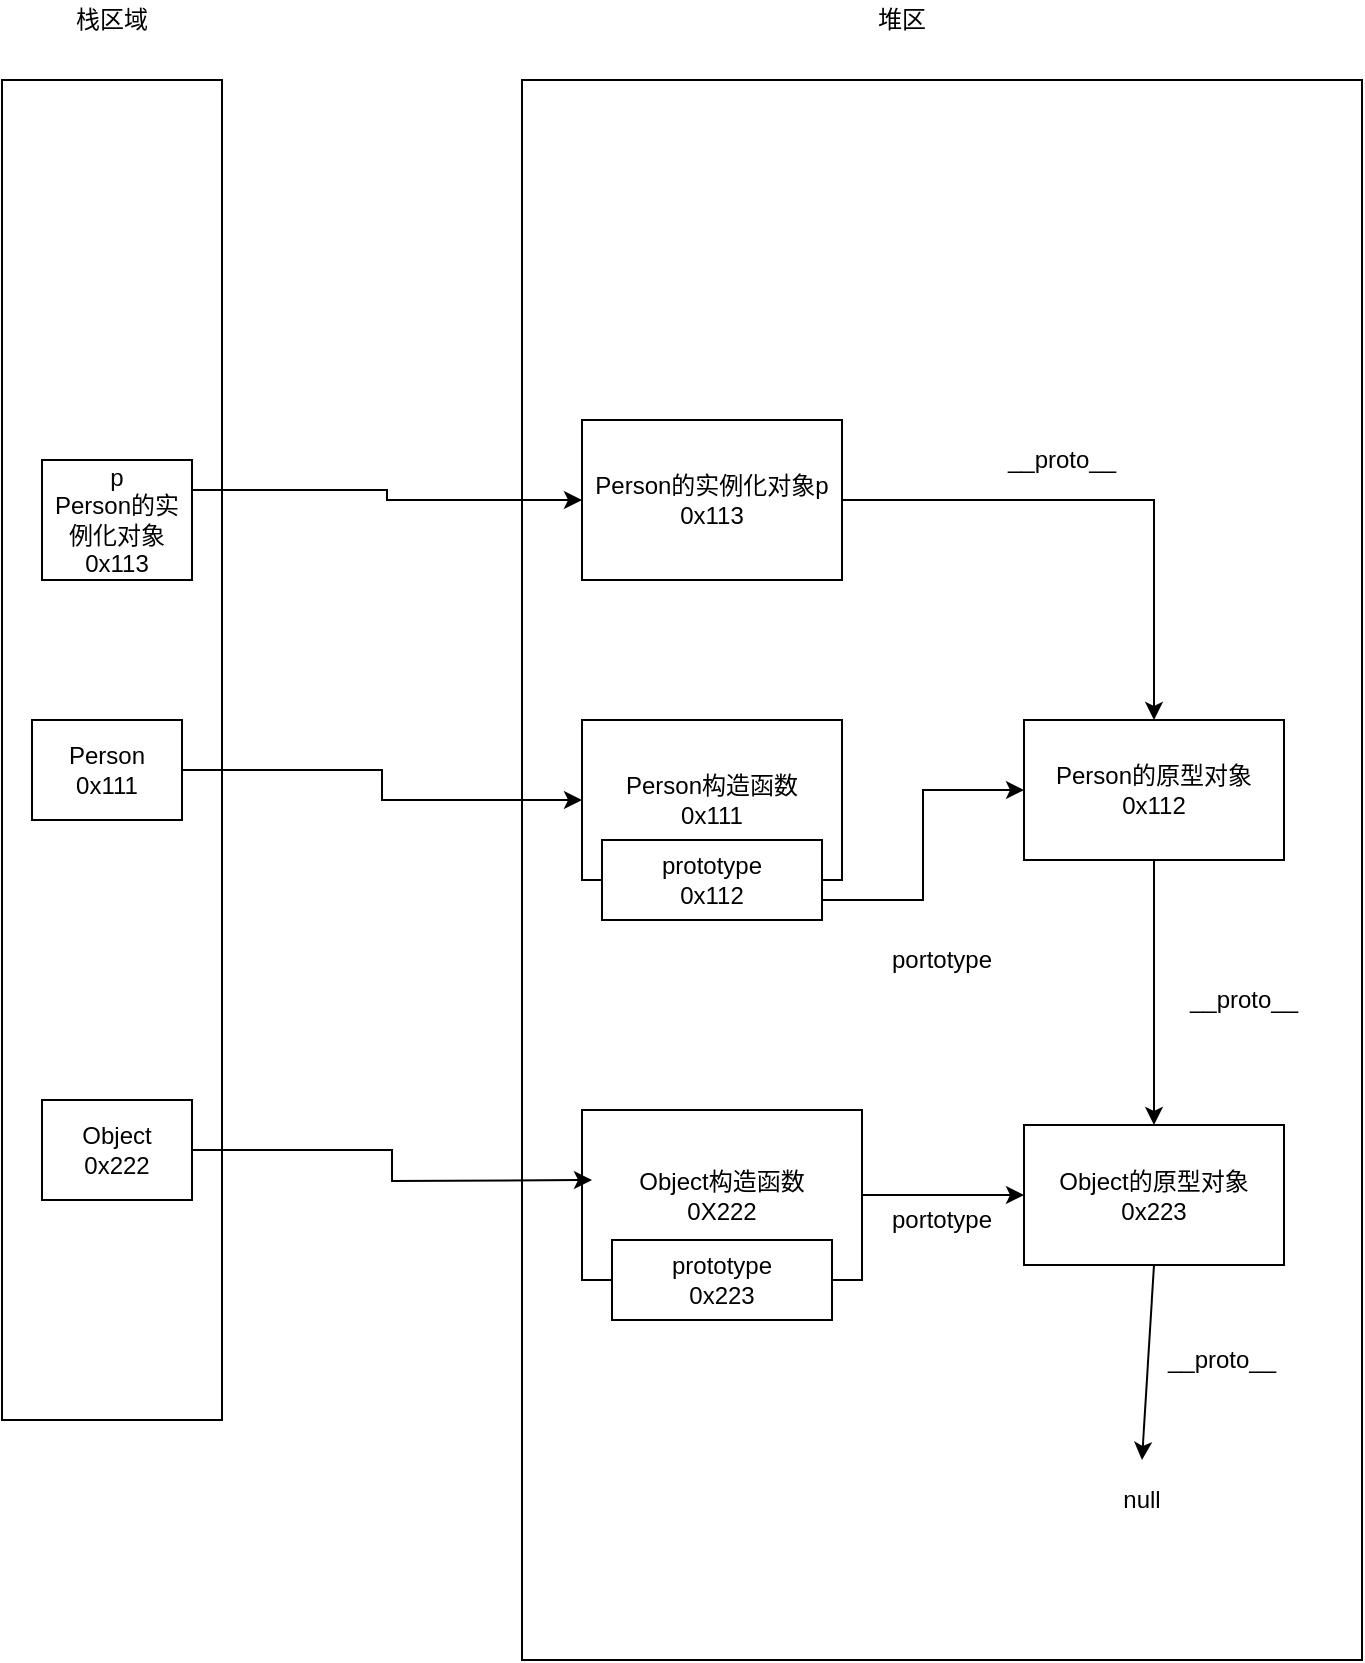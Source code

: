 <mxfile version="13.1.3">
    <diagram id="6hGFLwfOUW9BJ-s0fimq" name="Page-1">
        <mxGraphModel dx="974" dy="510" grid="1" gridSize="10" guides="1" tooltips="1" connect="1" arrows="1" fold="1" page="1" pageScale="1" pageWidth="827" pageHeight="1169" math="0" shadow="0">
            <root>
                <mxCell id="0"/>
                <mxCell id="1" parent="0"/>
                <mxCell id="20" value="" style="rounded=0;whiteSpace=wrap;html=1;" vertex="1" parent="1">
                    <mxGeometry x="140" y="70" width="110" height="670" as="geometry"/>
                </mxCell>
                <mxCell id="21" value="" style="rounded=0;whiteSpace=wrap;html=1;" vertex="1" parent="1">
                    <mxGeometry x="400" y="70" width="420" height="790" as="geometry"/>
                </mxCell>
                <mxCell id="22" value="栈区域" style="text;html=1;strokeColor=none;fillColor=none;align=center;verticalAlign=middle;whiteSpace=wrap;rounded=0;" vertex="1" parent="1">
                    <mxGeometry x="175" y="30" width="40" height="20" as="geometry"/>
                </mxCell>
                <mxCell id="23" value="堆区" style="text;html=1;strokeColor=none;fillColor=none;align=center;verticalAlign=middle;whiteSpace=wrap;rounded=0;" vertex="1" parent="1">
                    <mxGeometry x="570" y="30" width="40" height="20" as="geometry"/>
                </mxCell>
                <mxCell id="24" value="Person构造函数&lt;br&gt;0x111" style="rounded=0;whiteSpace=wrap;html=1;" vertex="1" parent="1">
                    <mxGeometry x="430" y="390" width="130" height="80" as="geometry"/>
                </mxCell>
                <mxCell id="26" style="edgeStyle=orthogonalEdgeStyle;rounded=0;orthogonalLoop=1;jettySize=auto;html=1;exitX=1;exitY=0.5;exitDx=0;exitDy=0;entryX=0;entryY=0.5;entryDx=0;entryDy=0;" edge="1" parent="1" source="25" target="24">
                    <mxGeometry relative="1" as="geometry"/>
                </mxCell>
                <mxCell id="25" value="Person&lt;br&gt;0x111" style="rounded=0;whiteSpace=wrap;html=1;" vertex="1" parent="1">
                    <mxGeometry x="155" y="390" width="75" height="50" as="geometry"/>
                </mxCell>
                <mxCell id="31" style="edgeStyle=orthogonalEdgeStyle;rounded=0;orthogonalLoop=1;jettySize=auto;html=1;exitX=1;exitY=0.75;exitDx=0;exitDy=0;entryX=0;entryY=0.5;entryDx=0;entryDy=0;" edge="1" parent="1" source="27" target="28">
                    <mxGeometry relative="1" as="geometry"/>
                </mxCell>
                <mxCell id="27" value="prototype&lt;br&gt;0x112" style="rounded=0;whiteSpace=wrap;html=1;" vertex="1" parent="1">
                    <mxGeometry x="440" y="450" width="110" height="40" as="geometry"/>
                </mxCell>
                <mxCell id="41" style="edgeStyle=orthogonalEdgeStyle;rounded=0;orthogonalLoop=1;jettySize=auto;html=1;exitX=0.5;exitY=1;exitDx=0;exitDy=0;" edge="1" parent="1" source="28" target="39">
                    <mxGeometry relative="1" as="geometry"/>
                </mxCell>
                <mxCell id="28" value="Person的原型对象&lt;br&gt;0x112" style="rounded=0;whiteSpace=wrap;html=1;" vertex="1" parent="1">
                    <mxGeometry x="651" y="390" width="130" height="70" as="geometry"/>
                </mxCell>
                <mxCell id="34" style="edgeStyle=orthogonalEdgeStyle;rounded=0;orthogonalLoop=1;jettySize=auto;html=1;exitX=1;exitY=0.25;exitDx=0;exitDy=0;" edge="1" parent="1" source="32" target="33">
                    <mxGeometry relative="1" as="geometry"/>
                </mxCell>
                <mxCell id="32" value="p&lt;br&gt;Person的实例化对象&lt;br&gt;0x113" style="rounded=0;whiteSpace=wrap;html=1;" vertex="1" parent="1">
                    <mxGeometry x="160" y="260" width="75" height="60" as="geometry"/>
                </mxCell>
                <mxCell id="35" style="edgeStyle=orthogonalEdgeStyle;rounded=0;orthogonalLoop=1;jettySize=auto;html=1;exitX=1;exitY=0.5;exitDx=0;exitDy=0;" edge="1" parent="1" source="33" target="28">
                    <mxGeometry relative="1" as="geometry"/>
                </mxCell>
                <mxCell id="33" value="Person的实例化对象p&lt;br&gt;0x113" style="rounded=0;whiteSpace=wrap;html=1;" vertex="1" parent="1">
                    <mxGeometry x="430" y="240" width="130" height="80" as="geometry"/>
                </mxCell>
                <mxCell id="36" value="__proto__" style="text;html=1;strokeColor=none;fillColor=none;align=center;verticalAlign=middle;whiteSpace=wrap;rounded=0;" vertex="1" parent="1">
                    <mxGeometry x="650" y="250" width="40" height="20" as="geometry"/>
                </mxCell>
                <mxCell id="40" style="edgeStyle=orthogonalEdgeStyle;rounded=0;orthogonalLoop=1;jettySize=auto;html=1;exitX=1;exitY=0.5;exitDx=0;exitDy=0;" edge="1" parent="1" source="37" target="39">
                    <mxGeometry relative="1" as="geometry"/>
                </mxCell>
                <mxCell id="37" value="Object构造函数&lt;br&gt;0X222&lt;br&gt;" style="rounded=0;whiteSpace=wrap;html=1;" vertex="1" parent="1">
                    <mxGeometry x="430" y="585" width="140" height="85" as="geometry"/>
                </mxCell>
                <mxCell id="38" value="prototype&lt;br&gt;0x223" style="rounded=0;whiteSpace=wrap;html=1;" vertex="1" parent="1">
                    <mxGeometry x="445" y="650" width="110" height="40" as="geometry"/>
                </mxCell>
                <mxCell id="39" value="Object的原型对象&lt;br&gt;0x223" style="rounded=0;whiteSpace=wrap;html=1;" vertex="1" parent="1">
                    <mxGeometry x="651" y="592.5" width="130" height="70" as="geometry"/>
                </mxCell>
                <mxCell id="42" value="__proto__" style="text;html=1;strokeColor=none;fillColor=none;align=center;verticalAlign=middle;whiteSpace=wrap;rounded=0;" vertex="1" parent="1">
                    <mxGeometry x="741" y="520" width="40" height="20" as="geometry"/>
                </mxCell>
                <mxCell id="44" value="" style="endArrow=classic;html=1;exitX=0.5;exitY=1;exitDx=0;exitDy=0;" edge="1" parent="1" source="39">
                    <mxGeometry width="50" height="50" relative="1" as="geometry">
                        <mxPoint x="700" y="710" as="sourcePoint"/>
                        <mxPoint x="710" y="760" as="targetPoint"/>
                    </mxGeometry>
                </mxCell>
                <mxCell id="45" value="null" style="text;html=1;strokeColor=none;fillColor=none;align=center;verticalAlign=middle;whiteSpace=wrap;rounded=0;" vertex="1" parent="1">
                    <mxGeometry x="690" y="770" width="40" height="20" as="geometry"/>
                </mxCell>
                <mxCell id="46" value="__proto__" style="text;html=1;strokeColor=none;fillColor=none;align=center;verticalAlign=middle;whiteSpace=wrap;rounded=0;" vertex="1" parent="1">
                    <mxGeometry x="730" y="700" width="40" height="20" as="geometry"/>
                </mxCell>
                <mxCell id="47" style="edgeStyle=orthogonalEdgeStyle;rounded=0;orthogonalLoop=1;jettySize=auto;html=1;exitX=1;exitY=0.5;exitDx=0;exitDy=0;entryX=0;entryY=0.5;entryDx=0;entryDy=0;" edge="1" parent="1" source="48">
                    <mxGeometry relative="1" as="geometry">
                        <mxPoint x="435" y="620" as="targetPoint"/>
                    </mxGeometry>
                </mxCell>
                <mxCell id="48" value="Object&lt;br&gt;0x222" style="rounded=0;whiteSpace=wrap;html=1;" vertex="1" parent="1">
                    <mxGeometry x="160" y="580" width="75" height="50" as="geometry"/>
                </mxCell>
                <mxCell id="49" value="portotype" style="text;html=1;strokeColor=none;fillColor=none;align=center;verticalAlign=middle;whiteSpace=wrap;rounded=0;" vertex="1" parent="1">
                    <mxGeometry x="590" y="500" width="40" height="20" as="geometry"/>
                </mxCell>
                <mxCell id="50" value="portotype" style="text;html=1;strokeColor=none;fillColor=none;align=center;verticalAlign=middle;whiteSpace=wrap;rounded=0;" vertex="1" parent="1">
                    <mxGeometry x="590" y="630" width="40" height="20" as="geometry"/>
                </mxCell>
            </root>
        </mxGraphModel>
    </diagram>
</mxfile>